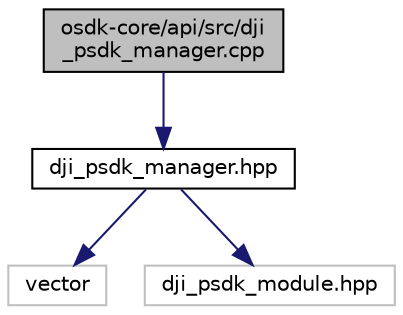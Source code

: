 digraph "osdk-core/api/src/dji_psdk_manager.cpp"
{
 // INTERACTIVE_SVG=YES
 // LATEX_PDF_SIZE
  edge [fontname="Helvetica",fontsize="10",labelfontname="Helvetica",labelfontsize="10"];
  node [fontname="Helvetica",fontsize="10",shape=record];
  Node1 [label="osdk-core/api/src/dji\l_psdk_manager.cpp",height=0.2,width=0.4,color="black", fillcolor="grey75", style="filled", fontcolor="black",tooltip="Implementation of psdk module."];
  Node1 -> Node2 [color="midnightblue",fontsize="10",style="solid",fontname="Helvetica"];
  Node2 [label="dji_psdk_manager.hpp",height=0.2,width=0.4,color="black", fillcolor="white", style="filled",URL="$dji__psdk__manager_8hpp.html",tooltip="Implementation of the manager for psdk module."];
  Node2 -> Node3 [color="midnightblue",fontsize="10",style="solid",fontname="Helvetica"];
  Node3 [label="vector",height=0.2,width=0.4,color="grey75", fillcolor="white", style="filled",tooltip=" "];
  Node2 -> Node4 [color="midnightblue",fontsize="10",style="solid",fontname="Helvetica"];
  Node4 [label="dji_psdk_module.hpp",height=0.2,width=0.4,color="grey75", fillcolor="white", style="filled",tooltip=" "];
}
